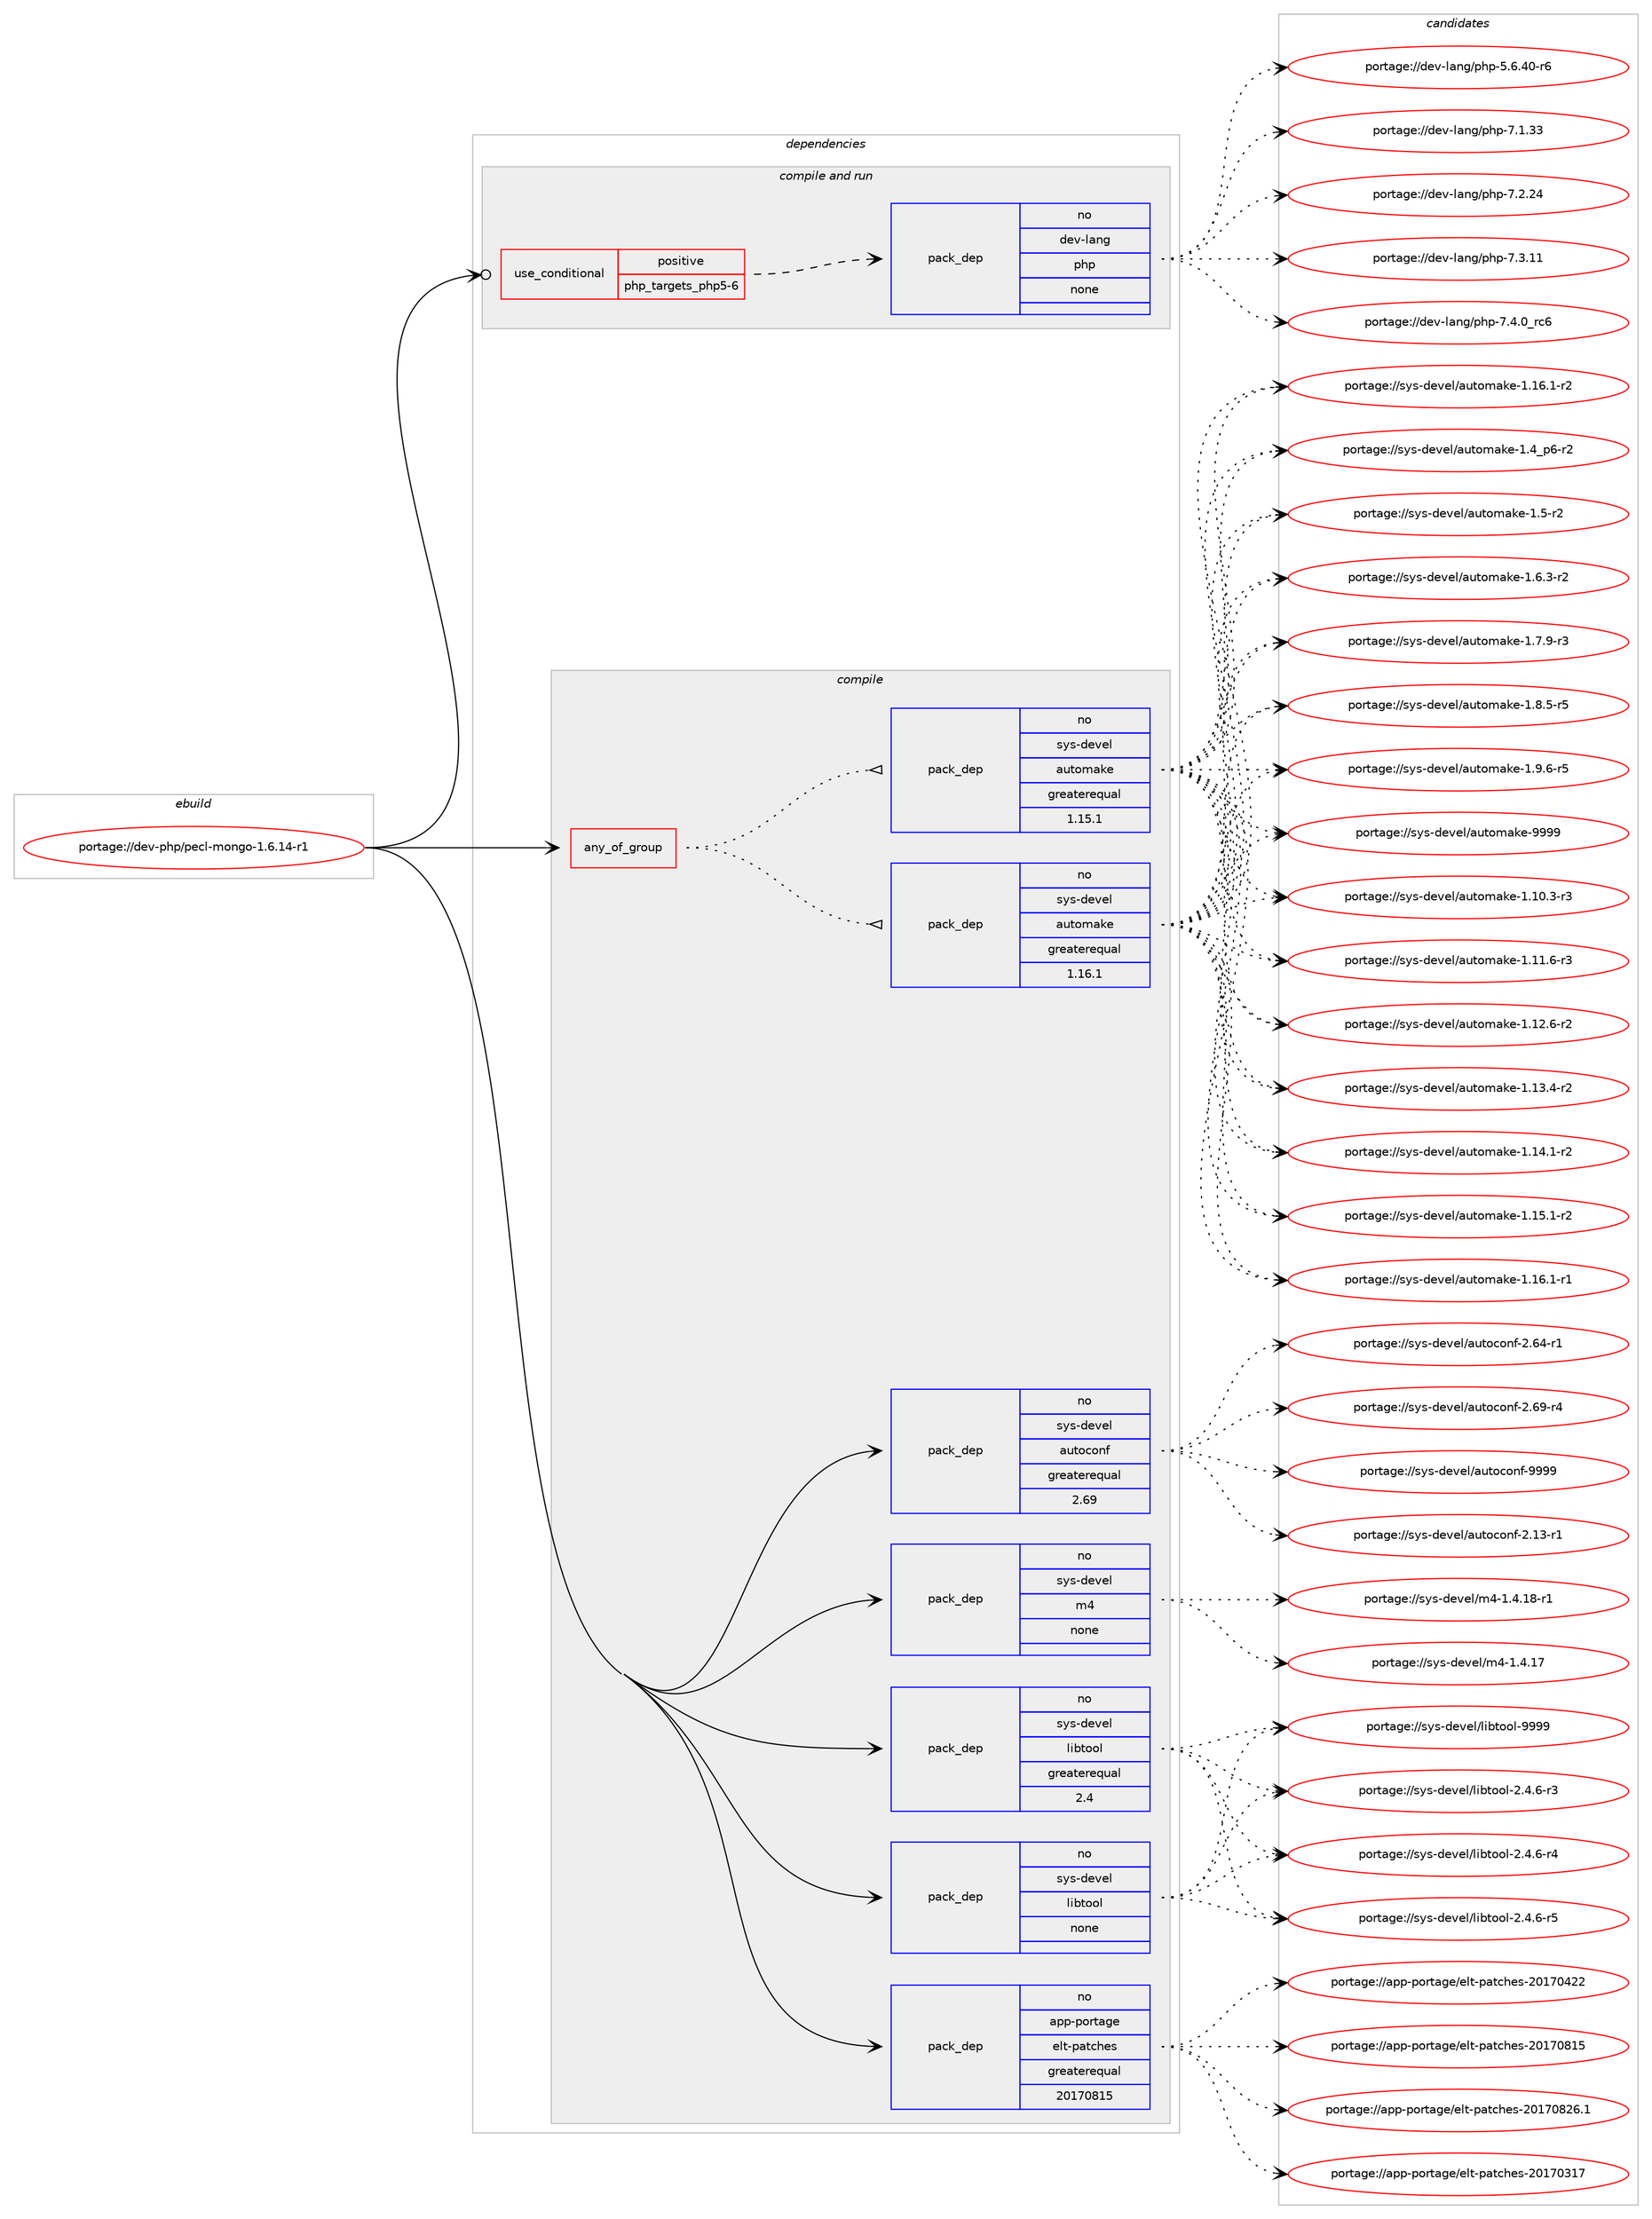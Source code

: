 digraph prolog {

# *************
# Graph options
# *************

newrank=true;
concentrate=true;
compound=true;
graph [rankdir=LR,fontname=Helvetica,fontsize=10,ranksep=1.5];#, ranksep=2.5, nodesep=0.2];
edge  [arrowhead=vee];
node  [fontname=Helvetica,fontsize=10];

# **********
# The ebuild
# **********

subgraph cluster_leftcol {
color=gray;
rank=same;
label=<<i>ebuild</i>>;
id [label="portage://dev-php/pecl-mongo-1.6.14-r1", color=red, width=4, href="../dev-php/pecl-mongo-1.6.14-r1.svg"];
}

# ****************
# The dependencies
# ****************

subgraph cluster_midcol {
color=gray;
label=<<i>dependencies</i>>;
subgraph cluster_compile {
fillcolor="#eeeeee";
style=filled;
label=<<i>compile</i>>;
subgraph any3179 {
dependency125520 [label=<<TABLE BORDER="0" CELLBORDER="1" CELLSPACING="0" CELLPADDING="4"><TR><TD CELLPADDING="10">any_of_group</TD></TR></TABLE>>, shape=none, color=red];subgraph pack97955 {
dependency125521 [label=<<TABLE BORDER="0" CELLBORDER="1" CELLSPACING="0" CELLPADDING="4" WIDTH="220"><TR><TD ROWSPAN="6" CELLPADDING="30">pack_dep</TD></TR><TR><TD WIDTH="110">no</TD></TR><TR><TD>sys-devel</TD></TR><TR><TD>automake</TD></TR><TR><TD>greaterequal</TD></TR><TR><TD>1.16.1</TD></TR></TABLE>>, shape=none, color=blue];
}
dependency125520:e -> dependency125521:w [weight=20,style="dotted",arrowhead="oinv"];
subgraph pack97956 {
dependency125522 [label=<<TABLE BORDER="0" CELLBORDER="1" CELLSPACING="0" CELLPADDING="4" WIDTH="220"><TR><TD ROWSPAN="6" CELLPADDING="30">pack_dep</TD></TR><TR><TD WIDTH="110">no</TD></TR><TR><TD>sys-devel</TD></TR><TR><TD>automake</TD></TR><TR><TD>greaterequal</TD></TR><TR><TD>1.15.1</TD></TR></TABLE>>, shape=none, color=blue];
}
dependency125520:e -> dependency125522:w [weight=20,style="dotted",arrowhead="oinv"];
}
id:e -> dependency125520:w [weight=20,style="solid",arrowhead="vee"];
subgraph pack97957 {
dependency125523 [label=<<TABLE BORDER="0" CELLBORDER="1" CELLSPACING="0" CELLPADDING="4" WIDTH="220"><TR><TD ROWSPAN="6" CELLPADDING="30">pack_dep</TD></TR><TR><TD WIDTH="110">no</TD></TR><TR><TD>app-portage</TD></TR><TR><TD>elt-patches</TD></TR><TR><TD>greaterequal</TD></TR><TR><TD>20170815</TD></TR></TABLE>>, shape=none, color=blue];
}
id:e -> dependency125523:w [weight=20,style="solid",arrowhead="vee"];
subgraph pack97958 {
dependency125524 [label=<<TABLE BORDER="0" CELLBORDER="1" CELLSPACING="0" CELLPADDING="4" WIDTH="220"><TR><TD ROWSPAN="6" CELLPADDING="30">pack_dep</TD></TR><TR><TD WIDTH="110">no</TD></TR><TR><TD>sys-devel</TD></TR><TR><TD>autoconf</TD></TR><TR><TD>greaterequal</TD></TR><TR><TD>2.69</TD></TR></TABLE>>, shape=none, color=blue];
}
id:e -> dependency125524:w [weight=20,style="solid",arrowhead="vee"];
subgraph pack97959 {
dependency125525 [label=<<TABLE BORDER="0" CELLBORDER="1" CELLSPACING="0" CELLPADDING="4" WIDTH="220"><TR><TD ROWSPAN="6" CELLPADDING="30">pack_dep</TD></TR><TR><TD WIDTH="110">no</TD></TR><TR><TD>sys-devel</TD></TR><TR><TD>libtool</TD></TR><TR><TD>greaterequal</TD></TR><TR><TD>2.4</TD></TR></TABLE>>, shape=none, color=blue];
}
id:e -> dependency125525:w [weight=20,style="solid",arrowhead="vee"];
subgraph pack97960 {
dependency125526 [label=<<TABLE BORDER="0" CELLBORDER="1" CELLSPACING="0" CELLPADDING="4" WIDTH="220"><TR><TD ROWSPAN="6" CELLPADDING="30">pack_dep</TD></TR><TR><TD WIDTH="110">no</TD></TR><TR><TD>sys-devel</TD></TR><TR><TD>libtool</TD></TR><TR><TD>none</TD></TR><TR><TD></TD></TR></TABLE>>, shape=none, color=blue];
}
id:e -> dependency125526:w [weight=20,style="solid",arrowhead="vee"];
subgraph pack97961 {
dependency125527 [label=<<TABLE BORDER="0" CELLBORDER="1" CELLSPACING="0" CELLPADDING="4" WIDTH="220"><TR><TD ROWSPAN="6" CELLPADDING="30">pack_dep</TD></TR><TR><TD WIDTH="110">no</TD></TR><TR><TD>sys-devel</TD></TR><TR><TD>m4</TD></TR><TR><TD>none</TD></TR><TR><TD></TD></TR></TABLE>>, shape=none, color=blue];
}
id:e -> dependency125527:w [weight=20,style="solid",arrowhead="vee"];
}
subgraph cluster_compileandrun {
fillcolor="#eeeeee";
style=filled;
label=<<i>compile and run</i>>;
subgraph cond24321 {
dependency125528 [label=<<TABLE BORDER="0" CELLBORDER="1" CELLSPACING="0" CELLPADDING="4"><TR><TD ROWSPAN="3" CELLPADDING="10">use_conditional</TD></TR><TR><TD>positive</TD></TR><TR><TD>php_targets_php5-6</TD></TR></TABLE>>, shape=none, color=red];
subgraph pack97962 {
dependency125529 [label=<<TABLE BORDER="0" CELLBORDER="1" CELLSPACING="0" CELLPADDING="4" WIDTH="220"><TR><TD ROWSPAN="6" CELLPADDING="30">pack_dep</TD></TR><TR><TD WIDTH="110">no</TD></TR><TR><TD>dev-lang</TD></TR><TR><TD>php</TD></TR><TR><TD>none</TD></TR><TR><TD></TD></TR></TABLE>>, shape=none, color=blue];
}
dependency125528:e -> dependency125529:w [weight=20,style="dashed",arrowhead="vee"];
}
id:e -> dependency125528:w [weight=20,style="solid",arrowhead="odotvee"];
}
subgraph cluster_run {
fillcolor="#eeeeee";
style=filled;
label=<<i>run</i>>;
}
}

# **************
# The candidates
# **************

subgraph cluster_choices {
rank=same;
color=gray;
label=<<i>candidates</i>>;

subgraph choice97955 {
color=black;
nodesep=1;
choiceportage11512111545100101118101108479711711611110997107101454946494846514511451 [label="portage://sys-devel/automake-1.10.3-r3", color=red, width=4,href="../sys-devel/automake-1.10.3-r3.svg"];
choiceportage11512111545100101118101108479711711611110997107101454946494946544511451 [label="portage://sys-devel/automake-1.11.6-r3", color=red, width=4,href="../sys-devel/automake-1.11.6-r3.svg"];
choiceportage11512111545100101118101108479711711611110997107101454946495046544511450 [label="portage://sys-devel/automake-1.12.6-r2", color=red, width=4,href="../sys-devel/automake-1.12.6-r2.svg"];
choiceportage11512111545100101118101108479711711611110997107101454946495146524511450 [label="portage://sys-devel/automake-1.13.4-r2", color=red, width=4,href="../sys-devel/automake-1.13.4-r2.svg"];
choiceportage11512111545100101118101108479711711611110997107101454946495246494511450 [label="portage://sys-devel/automake-1.14.1-r2", color=red, width=4,href="../sys-devel/automake-1.14.1-r2.svg"];
choiceportage11512111545100101118101108479711711611110997107101454946495346494511450 [label="portage://sys-devel/automake-1.15.1-r2", color=red, width=4,href="../sys-devel/automake-1.15.1-r2.svg"];
choiceportage11512111545100101118101108479711711611110997107101454946495446494511449 [label="portage://sys-devel/automake-1.16.1-r1", color=red, width=4,href="../sys-devel/automake-1.16.1-r1.svg"];
choiceportage11512111545100101118101108479711711611110997107101454946495446494511450 [label="portage://sys-devel/automake-1.16.1-r2", color=red, width=4,href="../sys-devel/automake-1.16.1-r2.svg"];
choiceportage115121115451001011181011084797117116111109971071014549465295112544511450 [label="portage://sys-devel/automake-1.4_p6-r2", color=red, width=4,href="../sys-devel/automake-1.4_p6-r2.svg"];
choiceportage11512111545100101118101108479711711611110997107101454946534511450 [label="portage://sys-devel/automake-1.5-r2", color=red, width=4,href="../sys-devel/automake-1.5-r2.svg"];
choiceportage115121115451001011181011084797117116111109971071014549465446514511450 [label="portage://sys-devel/automake-1.6.3-r2", color=red, width=4,href="../sys-devel/automake-1.6.3-r2.svg"];
choiceportage115121115451001011181011084797117116111109971071014549465546574511451 [label="portage://sys-devel/automake-1.7.9-r3", color=red, width=4,href="../sys-devel/automake-1.7.9-r3.svg"];
choiceportage115121115451001011181011084797117116111109971071014549465646534511453 [label="portage://sys-devel/automake-1.8.5-r5", color=red, width=4,href="../sys-devel/automake-1.8.5-r5.svg"];
choiceportage115121115451001011181011084797117116111109971071014549465746544511453 [label="portage://sys-devel/automake-1.9.6-r5", color=red, width=4,href="../sys-devel/automake-1.9.6-r5.svg"];
choiceportage115121115451001011181011084797117116111109971071014557575757 [label="portage://sys-devel/automake-9999", color=red, width=4,href="../sys-devel/automake-9999.svg"];
dependency125521:e -> choiceportage11512111545100101118101108479711711611110997107101454946494846514511451:w [style=dotted,weight="100"];
dependency125521:e -> choiceportage11512111545100101118101108479711711611110997107101454946494946544511451:w [style=dotted,weight="100"];
dependency125521:e -> choiceportage11512111545100101118101108479711711611110997107101454946495046544511450:w [style=dotted,weight="100"];
dependency125521:e -> choiceportage11512111545100101118101108479711711611110997107101454946495146524511450:w [style=dotted,weight="100"];
dependency125521:e -> choiceportage11512111545100101118101108479711711611110997107101454946495246494511450:w [style=dotted,weight="100"];
dependency125521:e -> choiceportage11512111545100101118101108479711711611110997107101454946495346494511450:w [style=dotted,weight="100"];
dependency125521:e -> choiceportage11512111545100101118101108479711711611110997107101454946495446494511449:w [style=dotted,weight="100"];
dependency125521:e -> choiceportage11512111545100101118101108479711711611110997107101454946495446494511450:w [style=dotted,weight="100"];
dependency125521:e -> choiceportage115121115451001011181011084797117116111109971071014549465295112544511450:w [style=dotted,weight="100"];
dependency125521:e -> choiceportage11512111545100101118101108479711711611110997107101454946534511450:w [style=dotted,weight="100"];
dependency125521:e -> choiceportage115121115451001011181011084797117116111109971071014549465446514511450:w [style=dotted,weight="100"];
dependency125521:e -> choiceportage115121115451001011181011084797117116111109971071014549465546574511451:w [style=dotted,weight="100"];
dependency125521:e -> choiceportage115121115451001011181011084797117116111109971071014549465646534511453:w [style=dotted,weight="100"];
dependency125521:e -> choiceportage115121115451001011181011084797117116111109971071014549465746544511453:w [style=dotted,weight="100"];
dependency125521:e -> choiceportage115121115451001011181011084797117116111109971071014557575757:w [style=dotted,weight="100"];
}
subgraph choice97956 {
color=black;
nodesep=1;
choiceportage11512111545100101118101108479711711611110997107101454946494846514511451 [label="portage://sys-devel/automake-1.10.3-r3", color=red, width=4,href="../sys-devel/automake-1.10.3-r3.svg"];
choiceportage11512111545100101118101108479711711611110997107101454946494946544511451 [label="portage://sys-devel/automake-1.11.6-r3", color=red, width=4,href="../sys-devel/automake-1.11.6-r3.svg"];
choiceportage11512111545100101118101108479711711611110997107101454946495046544511450 [label="portage://sys-devel/automake-1.12.6-r2", color=red, width=4,href="../sys-devel/automake-1.12.6-r2.svg"];
choiceportage11512111545100101118101108479711711611110997107101454946495146524511450 [label="portage://sys-devel/automake-1.13.4-r2", color=red, width=4,href="../sys-devel/automake-1.13.4-r2.svg"];
choiceportage11512111545100101118101108479711711611110997107101454946495246494511450 [label="portage://sys-devel/automake-1.14.1-r2", color=red, width=4,href="../sys-devel/automake-1.14.1-r2.svg"];
choiceportage11512111545100101118101108479711711611110997107101454946495346494511450 [label="portage://sys-devel/automake-1.15.1-r2", color=red, width=4,href="../sys-devel/automake-1.15.1-r2.svg"];
choiceportage11512111545100101118101108479711711611110997107101454946495446494511449 [label="portage://sys-devel/automake-1.16.1-r1", color=red, width=4,href="../sys-devel/automake-1.16.1-r1.svg"];
choiceportage11512111545100101118101108479711711611110997107101454946495446494511450 [label="portage://sys-devel/automake-1.16.1-r2", color=red, width=4,href="../sys-devel/automake-1.16.1-r2.svg"];
choiceportage115121115451001011181011084797117116111109971071014549465295112544511450 [label="portage://sys-devel/automake-1.4_p6-r2", color=red, width=4,href="../sys-devel/automake-1.4_p6-r2.svg"];
choiceportage11512111545100101118101108479711711611110997107101454946534511450 [label="portage://sys-devel/automake-1.5-r2", color=red, width=4,href="../sys-devel/automake-1.5-r2.svg"];
choiceportage115121115451001011181011084797117116111109971071014549465446514511450 [label="portage://sys-devel/automake-1.6.3-r2", color=red, width=4,href="../sys-devel/automake-1.6.3-r2.svg"];
choiceportage115121115451001011181011084797117116111109971071014549465546574511451 [label="portage://sys-devel/automake-1.7.9-r3", color=red, width=4,href="../sys-devel/automake-1.7.9-r3.svg"];
choiceportage115121115451001011181011084797117116111109971071014549465646534511453 [label="portage://sys-devel/automake-1.8.5-r5", color=red, width=4,href="../sys-devel/automake-1.8.5-r5.svg"];
choiceportage115121115451001011181011084797117116111109971071014549465746544511453 [label="portage://sys-devel/automake-1.9.6-r5", color=red, width=4,href="../sys-devel/automake-1.9.6-r5.svg"];
choiceportage115121115451001011181011084797117116111109971071014557575757 [label="portage://sys-devel/automake-9999", color=red, width=4,href="../sys-devel/automake-9999.svg"];
dependency125522:e -> choiceportage11512111545100101118101108479711711611110997107101454946494846514511451:w [style=dotted,weight="100"];
dependency125522:e -> choiceportage11512111545100101118101108479711711611110997107101454946494946544511451:w [style=dotted,weight="100"];
dependency125522:e -> choiceportage11512111545100101118101108479711711611110997107101454946495046544511450:w [style=dotted,weight="100"];
dependency125522:e -> choiceportage11512111545100101118101108479711711611110997107101454946495146524511450:w [style=dotted,weight="100"];
dependency125522:e -> choiceportage11512111545100101118101108479711711611110997107101454946495246494511450:w [style=dotted,weight="100"];
dependency125522:e -> choiceportage11512111545100101118101108479711711611110997107101454946495346494511450:w [style=dotted,weight="100"];
dependency125522:e -> choiceportage11512111545100101118101108479711711611110997107101454946495446494511449:w [style=dotted,weight="100"];
dependency125522:e -> choiceportage11512111545100101118101108479711711611110997107101454946495446494511450:w [style=dotted,weight="100"];
dependency125522:e -> choiceportage115121115451001011181011084797117116111109971071014549465295112544511450:w [style=dotted,weight="100"];
dependency125522:e -> choiceportage11512111545100101118101108479711711611110997107101454946534511450:w [style=dotted,weight="100"];
dependency125522:e -> choiceportage115121115451001011181011084797117116111109971071014549465446514511450:w [style=dotted,weight="100"];
dependency125522:e -> choiceportage115121115451001011181011084797117116111109971071014549465546574511451:w [style=dotted,weight="100"];
dependency125522:e -> choiceportage115121115451001011181011084797117116111109971071014549465646534511453:w [style=dotted,weight="100"];
dependency125522:e -> choiceportage115121115451001011181011084797117116111109971071014549465746544511453:w [style=dotted,weight="100"];
dependency125522:e -> choiceportage115121115451001011181011084797117116111109971071014557575757:w [style=dotted,weight="100"];
}
subgraph choice97957 {
color=black;
nodesep=1;
choiceportage97112112451121111141169710310147101108116451129711699104101115455048495548514955 [label="portage://app-portage/elt-patches-20170317", color=red, width=4,href="../app-portage/elt-patches-20170317.svg"];
choiceportage97112112451121111141169710310147101108116451129711699104101115455048495548525050 [label="portage://app-portage/elt-patches-20170422", color=red, width=4,href="../app-portage/elt-patches-20170422.svg"];
choiceportage97112112451121111141169710310147101108116451129711699104101115455048495548564953 [label="portage://app-portage/elt-patches-20170815", color=red, width=4,href="../app-portage/elt-patches-20170815.svg"];
choiceportage971121124511211111411697103101471011081164511297116991041011154550484955485650544649 [label="portage://app-portage/elt-patches-20170826.1", color=red, width=4,href="../app-portage/elt-patches-20170826.1.svg"];
dependency125523:e -> choiceportage97112112451121111141169710310147101108116451129711699104101115455048495548514955:w [style=dotted,weight="100"];
dependency125523:e -> choiceportage97112112451121111141169710310147101108116451129711699104101115455048495548525050:w [style=dotted,weight="100"];
dependency125523:e -> choiceportage97112112451121111141169710310147101108116451129711699104101115455048495548564953:w [style=dotted,weight="100"];
dependency125523:e -> choiceportage971121124511211111411697103101471011081164511297116991041011154550484955485650544649:w [style=dotted,weight="100"];
}
subgraph choice97958 {
color=black;
nodesep=1;
choiceportage1151211154510010111810110847971171161119911111010245504649514511449 [label="portage://sys-devel/autoconf-2.13-r1", color=red, width=4,href="../sys-devel/autoconf-2.13-r1.svg"];
choiceportage1151211154510010111810110847971171161119911111010245504654524511449 [label="portage://sys-devel/autoconf-2.64-r1", color=red, width=4,href="../sys-devel/autoconf-2.64-r1.svg"];
choiceportage1151211154510010111810110847971171161119911111010245504654574511452 [label="portage://sys-devel/autoconf-2.69-r4", color=red, width=4,href="../sys-devel/autoconf-2.69-r4.svg"];
choiceportage115121115451001011181011084797117116111991111101024557575757 [label="portage://sys-devel/autoconf-9999", color=red, width=4,href="../sys-devel/autoconf-9999.svg"];
dependency125524:e -> choiceportage1151211154510010111810110847971171161119911111010245504649514511449:w [style=dotted,weight="100"];
dependency125524:e -> choiceportage1151211154510010111810110847971171161119911111010245504654524511449:w [style=dotted,weight="100"];
dependency125524:e -> choiceportage1151211154510010111810110847971171161119911111010245504654574511452:w [style=dotted,weight="100"];
dependency125524:e -> choiceportage115121115451001011181011084797117116111991111101024557575757:w [style=dotted,weight="100"];
}
subgraph choice97959 {
color=black;
nodesep=1;
choiceportage1151211154510010111810110847108105981161111111084550465246544511451 [label="portage://sys-devel/libtool-2.4.6-r3", color=red, width=4,href="../sys-devel/libtool-2.4.6-r3.svg"];
choiceportage1151211154510010111810110847108105981161111111084550465246544511452 [label="portage://sys-devel/libtool-2.4.6-r4", color=red, width=4,href="../sys-devel/libtool-2.4.6-r4.svg"];
choiceportage1151211154510010111810110847108105981161111111084550465246544511453 [label="portage://sys-devel/libtool-2.4.6-r5", color=red, width=4,href="../sys-devel/libtool-2.4.6-r5.svg"];
choiceportage1151211154510010111810110847108105981161111111084557575757 [label="portage://sys-devel/libtool-9999", color=red, width=4,href="../sys-devel/libtool-9999.svg"];
dependency125525:e -> choiceportage1151211154510010111810110847108105981161111111084550465246544511451:w [style=dotted,weight="100"];
dependency125525:e -> choiceportage1151211154510010111810110847108105981161111111084550465246544511452:w [style=dotted,weight="100"];
dependency125525:e -> choiceportage1151211154510010111810110847108105981161111111084550465246544511453:w [style=dotted,weight="100"];
dependency125525:e -> choiceportage1151211154510010111810110847108105981161111111084557575757:w [style=dotted,weight="100"];
}
subgraph choice97960 {
color=black;
nodesep=1;
choiceportage1151211154510010111810110847108105981161111111084550465246544511451 [label="portage://sys-devel/libtool-2.4.6-r3", color=red, width=4,href="../sys-devel/libtool-2.4.6-r3.svg"];
choiceportage1151211154510010111810110847108105981161111111084550465246544511452 [label="portage://sys-devel/libtool-2.4.6-r4", color=red, width=4,href="../sys-devel/libtool-2.4.6-r4.svg"];
choiceportage1151211154510010111810110847108105981161111111084550465246544511453 [label="portage://sys-devel/libtool-2.4.6-r5", color=red, width=4,href="../sys-devel/libtool-2.4.6-r5.svg"];
choiceportage1151211154510010111810110847108105981161111111084557575757 [label="portage://sys-devel/libtool-9999", color=red, width=4,href="../sys-devel/libtool-9999.svg"];
dependency125526:e -> choiceportage1151211154510010111810110847108105981161111111084550465246544511451:w [style=dotted,weight="100"];
dependency125526:e -> choiceportage1151211154510010111810110847108105981161111111084550465246544511452:w [style=dotted,weight="100"];
dependency125526:e -> choiceportage1151211154510010111810110847108105981161111111084550465246544511453:w [style=dotted,weight="100"];
dependency125526:e -> choiceportage1151211154510010111810110847108105981161111111084557575757:w [style=dotted,weight="100"];
}
subgraph choice97961 {
color=black;
nodesep=1;
choiceportage11512111545100101118101108471095245494652464955 [label="portage://sys-devel/m4-1.4.17", color=red, width=4,href="../sys-devel/m4-1.4.17.svg"];
choiceportage115121115451001011181011084710952454946524649564511449 [label="portage://sys-devel/m4-1.4.18-r1", color=red, width=4,href="../sys-devel/m4-1.4.18-r1.svg"];
dependency125527:e -> choiceportage11512111545100101118101108471095245494652464955:w [style=dotted,weight="100"];
dependency125527:e -> choiceportage115121115451001011181011084710952454946524649564511449:w [style=dotted,weight="100"];
}
subgraph choice97962 {
color=black;
nodesep=1;
choiceportage100101118451089711010347112104112455346544652484511454 [label="portage://dev-lang/php-5.6.40-r6", color=red, width=4,href="../dev-lang/php-5.6.40-r6.svg"];
choiceportage10010111845108971101034711210411245554649465151 [label="portage://dev-lang/php-7.1.33", color=red, width=4,href="../dev-lang/php-7.1.33.svg"];
choiceportage10010111845108971101034711210411245554650465052 [label="portage://dev-lang/php-7.2.24", color=red, width=4,href="../dev-lang/php-7.2.24.svg"];
choiceportage10010111845108971101034711210411245554651464949 [label="portage://dev-lang/php-7.3.11", color=red, width=4,href="../dev-lang/php-7.3.11.svg"];
choiceportage100101118451089711010347112104112455546524648951149954 [label="portage://dev-lang/php-7.4.0_rc6", color=red, width=4,href="../dev-lang/php-7.4.0_rc6.svg"];
dependency125529:e -> choiceportage100101118451089711010347112104112455346544652484511454:w [style=dotted,weight="100"];
dependency125529:e -> choiceportage10010111845108971101034711210411245554649465151:w [style=dotted,weight="100"];
dependency125529:e -> choiceportage10010111845108971101034711210411245554650465052:w [style=dotted,weight="100"];
dependency125529:e -> choiceportage10010111845108971101034711210411245554651464949:w [style=dotted,weight="100"];
dependency125529:e -> choiceportage100101118451089711010347112104112455546524648951149954:w [style=dotted,weight="100"];
}
}

}
